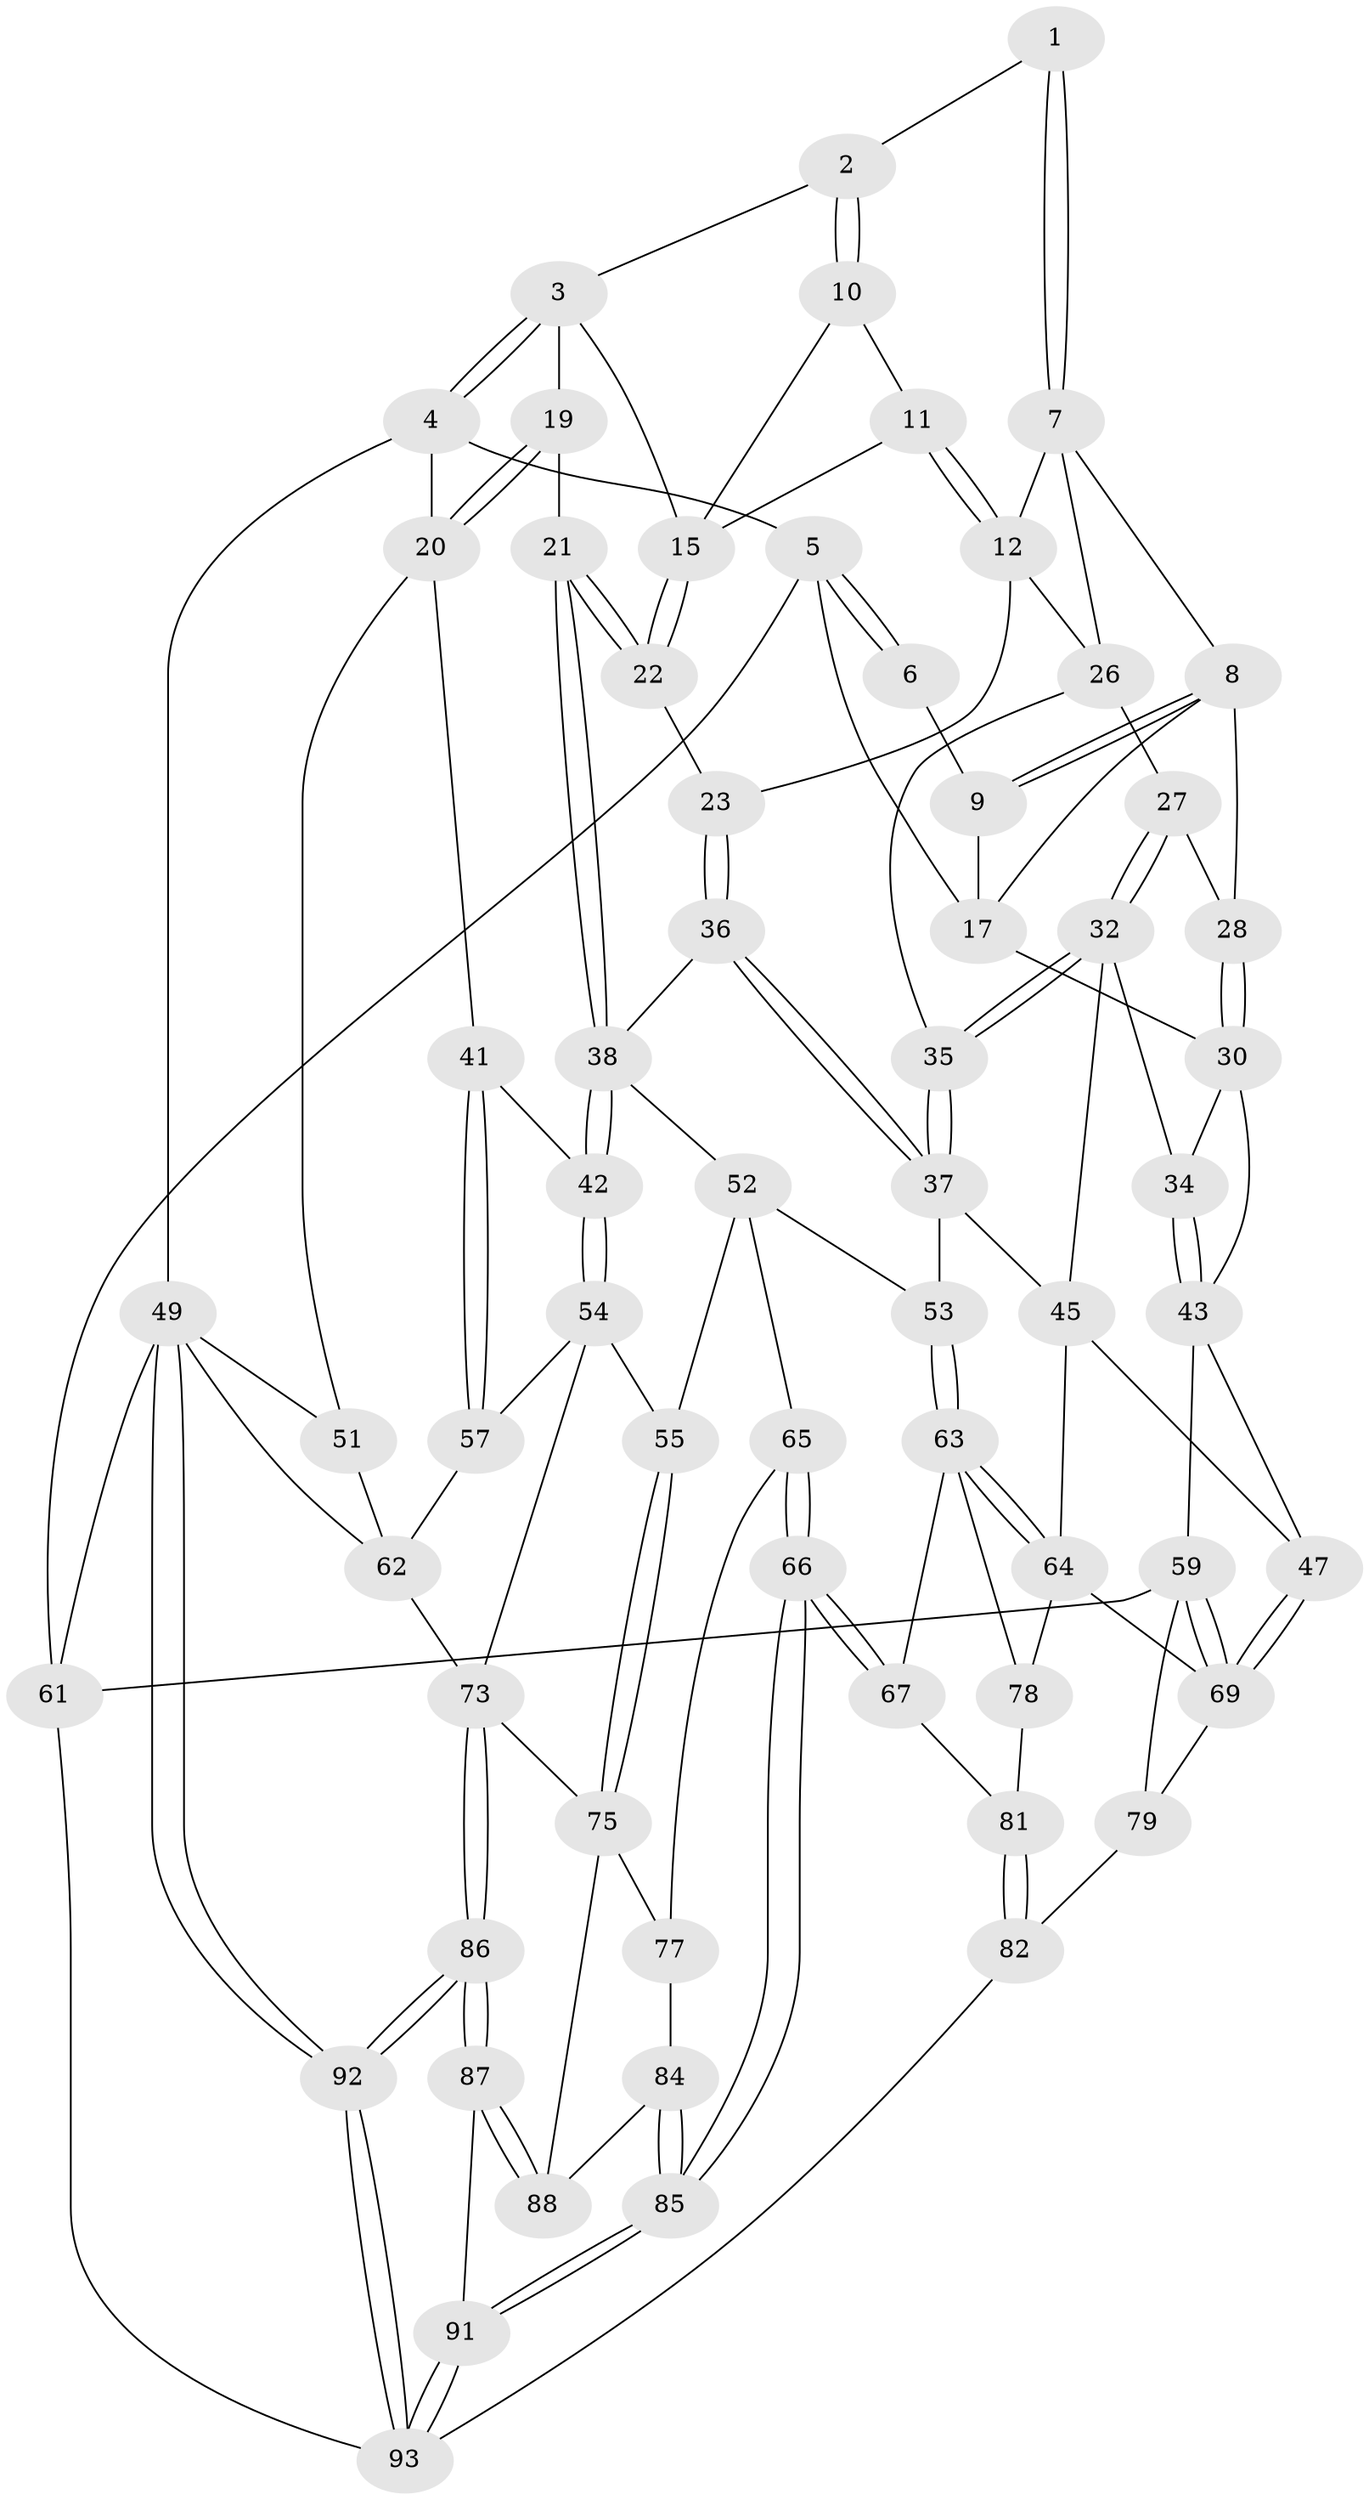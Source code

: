 // Generated by graph-tools (version 1.1) at 2025/52/02/27/25 19:52:36]
// undirected, 65 vertices, 149 edges
graph export_dot {
graph [start="1"]
  node [color=gray90,style=filled];
  1 [pos="+0.5225761506836324+0"];
  2 [pos="+0.5227621201685252+0"];
  3 [pos="+0.6197844871685427+0",super="+14"];
  4 [pos="+1+0"];
  5 [pos="+0+0"];
  6 [pos="+0.023472943572632722+0"];
  7 [pos="+0.32289007493255306+0.15786314781876867",super="+13"];
  8 [pos="+0.2597856695435118+0.13703490808575203",super="+25"];
  9 [pos="+0.1608772730306947+0.0443037849285873"];
  10 [pos="+0.5300902348574542+0.10766457104867486"];
  11 [pos="+0.4512867087259925+0.16438384947913398"];
  12 [pos="+0.3330330564676603+0.18266218596293868",super="+24"];
  15 [pos="+0.5760993667399598+0.24627283464056143",super="+16"];
  17 [pos="+0.056209537534210485+0.1783941799498342",super="+18"];
  19 [pos="+0.6982340745410268+0.1647128618954795"];
  20 [pos="+1+0",super="+40"];
  21 [pos="+0.6184174447487416+0.32484287909506093"];
  22 [pos="+0.5805625196872974+0.2982450152809861"];
  23 [pos="+0.4451480250178341+0.2999053075011637"];
  26 [pos="+0.16781075515549965+0.28518308868273284",super="+29"];
  27 [pos="+0.12657034672986683+0.2710495576335062"];
  28 [pos="+0.10770124374399014+0.24869913337487126"];
  30 [pos="+0+0.3412848064660125",super="+31"];
  32 [pos="+0.13439163760436912+0.40590246895977916",super="+33"];
  34 [pos="+0.08863990633183542+0.4142903070380127"];
  35 [pos="+0.2956731728527285+0.40988875122170904"];
  36 [pos="+0.47144138864135604+0.46718856317876556"];
  37 [pos="+0.3132269127081912+0.49400588620911423",super="+48"];
  38 [pos="+0.6889954603828231+0.4013730781356179",super="+39"];
  41 [pos="+0.8273247238160327+0.4182081796721437"];
  42 [pos="+0.7932978970982555+0.4171344853543455"];
  43 [pos="+0.05067742435978612+0.46873162892615927",super="+44"];
  45 [pos="+0.1479801879603699+0.6000433202252043",super="+46"];
  47 [pos="+0.10045061341106261+0.6009343684033118"];
  49 [pos="+1+1",super="+50"];
  51 [pos="+1+0.47876234950423097"];
  52 [pos="+0.549419009887364+0.5835943047402414",super="+56"];
  53 [pos="+0.33823830906778557+0.5614501736553575"];
  54 [pos="+0.6681587861090529+0.6417137704412691",super="+58"];
  55 [pos="+0.6150002940021889+0.676976692892448"];
  57 [pos="+0.8187278988911698+0.642335336702075"];
  59 [pos="+0+0.6405246021073121",super="+60"];
  61 [pos="+0+1"];
  62 [pos="+0.9432477415631526+0.6864235554670604",super="+72"];
  63 [pos="+0.3650983634368926+0.7295785987525331",super="+68"];
  64 [pos="+0.1813814874469874+0.7151322606383995",super="+70"];
  65 [pos="+0.5329158933148668+0.7152562372082968"];
  66 [pos="+0.4389744381737473+0.8048436881035195"];
  67 [pos="+0.41389653556253636+0.7917273869000617"];
  69 [pos="+0+0.6463173760973135",super="+71"];
  73 [pos="+0.8964285370518054+0.8253783717032406",super="+74"];
  75 [pos="+0.7804275512553138+0.771390961337706",super="+76"];
  77 [pos="+0.6911905109808356+0.8180317259619115"];
  78 [pos="+0.17685436931111465+0.8035610017931876",super="+80"];
  79 [pos="+0.043895748694865885+0.8618392247697856"];
  81 [pos="+0.19007647853779028+0.9463015959018717",super="+83"];
  82 [pos="+0.16966124480254252+1"];
  84 [pos="+0.5609205238776854+0.8489533036696083"];
  85 [pos="+0.45238024511480013+0.8439018692948138"];
  86 [pos="+0.7848299660261653+1"];
  87 [pos="+0.7166187666117823+1",super="+90"];
  88 [pos="+0.7158481069910488+0.9214838148971176",super="+89"];
  91 [pos="+0.4537653489058796+0.8734718599778495"];
  92 [pos="+0.8078347200003537+1"];
  93 [pos="+0.3456119240952031+1",super="+94"];
  1 -- 2;
  1 -- 7;
  1 -- 7;
  2 -- 3;
  2 -- 10;
  2 -- 10;
  3 -- 4;
  3 -- 4;
  3 -- 19;
  3 -- 15;
  4 -- 5;
  4 -- 20;
  4 -- 49;
  5 -- 6;
  5 -- 6;
  5 -- 61;
  5 -- 17;
  6 -- 9;
  7 -- 8;
  7 -- 26;
  7 -- 12;
  8 -- 9;
  8 -- 9;
  8 -- 17;
  8 -- 28;
  9 -- 17;
  10 -- 11;
  10 -- 15;
  11 -- 12;
  11 -- 12;
  11 -- 15;
  12 -- 26;
  12 -- 23;
  15 -- 22;
  15 -- 22;
  17 -- 30;
  19 -- 20;
  19 -- 20;
  19 -- 21;
  20 -- 41;
  20 -- 51;
  21 -- 22;
  21 -- 22;
  21 -- 38;
  21 -- 38;
  22 -- 23;
  23 -- 36;
  23 -- 36;
  26 -- 27;
  26 -- 35;
  27 -- 28;
  27 -- 32;
  27 -- 32;
  28 -- 30;
  28 -- 30;
  30 -- 34;
  30 -- 43;
  32 -- 35;
  32 -- 35;
  32 -- 34;
  32 -- 45;
  34 -- 43;
  34 -- 43;
  35 -- 37;
  35 -- 37;
  36 -- 37;
  36 -- 37;
  36 -- 38;
  37 -- 53;
  37 -- 45;
  38 -- 42;
  38 -- 42;
  38 -- 52;
  41 -- 42;
  41 -- 57;
  41 -- 57;
  42 -- 54;
  42 -- 54;
  43 -- 47;
  43 -- 59;
  45 -- 64;
  45 -- 47;
  47 -- 69;
  47 -- 69;
  49 -- 92;
  49 -- 92;
  49 -- 61;
  49 -- 51;
  49 -- 62;
  51 -- 62;
  52 -- 53;
  52 -- 65;
  52 -- 55;
  53 -- 63;
  53 -- 63;
  54 -- 55;
  54 -- 73;
  54 -- 57;
  55 -- 75;
  55 -- 75;
  57 -- 62;
  59 -- 69;
  59 -- 69;
  59 -- 61;
  59 -- 79;
  61 -- 93;
  62 -- 73;
  63 -- 64;
  63 -- 64;
  63 -- 67;
  63 -- 78;
  64 -- 69;
  64 -- 78;
  65 -- 66;
  65 -- 66;
  65 -- 77;
  66 -- 67;
  66 -- 67;
  66 -- 85;
  66 -- 85;
  67 -- 81;
  69 -- 79;
  73 -- 86;
  73 -- 86;
  73 -- 75;
  75 -- 88;
  75 -- 77;
  77 -- 84;
  78 -- 81 [weight=2];
  79 -- 82;
  81 -- 82;
  81 -- 82;
  82 -- 93;
  84 -- 85;
  84 -- 85;
  84 -- 88;
  85 -- 91;
  85 -- 91;
  86 -- 87;
  86 -- 87;
  86 -- 92;
  86 -- 92;
  87 -- 88 [weight=2];
  87 -- 88;
  87 -- 91;
  91 -- 93;
  91 -- 93;
  92 -- 93;
  92 -- 93;
}
